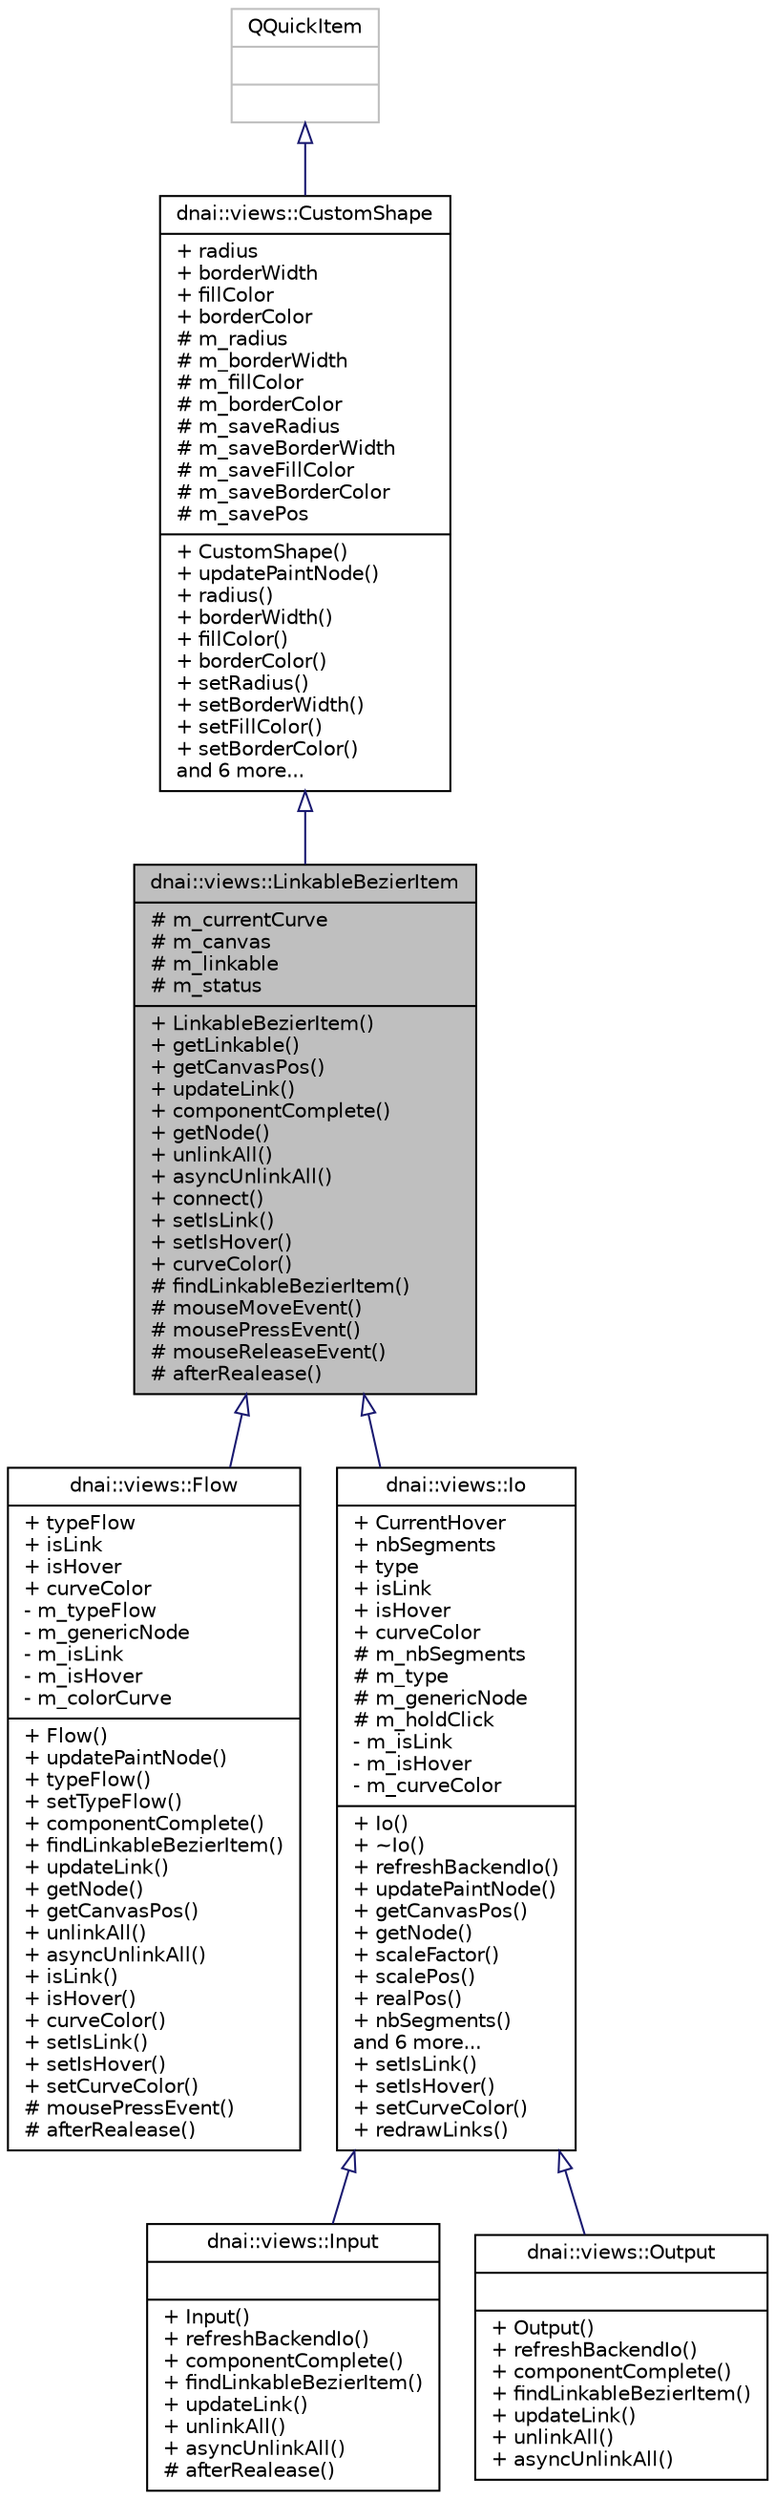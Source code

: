 digraph "dnai::views::LinkableBezierItem"
{
  edge [fontname="Helvetica",fontsize="10",labelfontname="Helvetica",labelfontsize="10"];
  node [fontname="Helvetica",fontsize="10",shape=record];
  Node1 [label="{dnai::views::LinkableBezierItem\n|# m_currentCurve\l# m_canvas\l# m_linkable\l# m_status\l|+ LinkableBezierItem()\l+ getLinkable()\l+ getCanvasPos()\l+ updateLink()\l+ componentComplete()\l+ getNode()\l+ unlinkAll()\l+ asyncUnlinkAll()\l+ connect()\l+ setIsLink()\l+ setIsHover()\l+ curveColor()\l# findLinkableBezierItem()\l# mouseMoveEvent()\l# mousePressEvent()\l# mouseReleaseEvent()\l# afterRealease()\l}",height=0.2,width=0.4,color="black", fillcolor="grey75", style="filled", fontcolor="black"];
  Node2 -> Node1 [dir="back",color="midnightblue",fontsize="10",style="solid",arrowtail="onormal",fontname="Helvetica"];
  Node2 [label="{dnai::views::CustomShape\n|+ radius\l+ borderWidth\l+ fillColor\l+ borderColor\l# m_radius\l# m_borderWidth\l# m_fillColor\l# m_borderColor\l# m_saveRadius\l# m_saveBorderWidth\l# m_saveFillColor\l# m_saveBorderColor\l# m_savePos\l|+ CustomShape()\l+ updatePaintNode()\l+ radius()\l+ borderWidth()\l+ fillColor()\l+ borderColor()\l+ setRadius()\l+ setBorderWidth()\l+ setFillColor()\l+ setBorderColor()\land 6 more...\l}",height=0.2,width=0.4,color="black", fillcolor="white", style="filled",URL="$classdnai_1_1views_1_1_custom_shape.html"];
  Node3 -> Node2 [dir="back",color="midnightblue",fontsize="10",style="solid",arrowtail="onormal",fontname="Helvetica"];
  Node3 [label="{QQuickItem\n||}",height=0.2,width=0.4,color="grey75", fillcolor="white", style="filled"];
  Node1 -> Node4 [dir="back",color="midnightblue",fontsize="10",style="solid",arrowtail="onormal",fontname="Helvetica"];
  Node4 [label="{dnai::views::Flow\n|+ typeFlow\l+ isLink\l+ isHover\l+ curveColor\l- m_typeFlow\l- m_genericNode\l- m_isLink\l- m_isHover\l- m_colorCurve\l|+ Flow()\l+ updatePaintNode()\l+ typeFlow()\l+ setTypeFlow()\l+ componentComplete()\l+ findLinkableBezierItem()\l+ updateLink()\l+ getNode()\l+ getCanvasPos()\l+ unlinkAll()\l+ asyncUnlinkAll()\l+ isLink()\l+ isHover()\l+ curveColor()\l+ setIsLink()\l+ setIsHover()\l+ setCurveColor()\l# mousePressEvent()\l# afterRealease()\l}",height=0.2,width=0.4,color="black", fillcolor="white", style="filled",URL="$classdnai_1_1views_1_1_flow.html"];
  Node1 -> Node5 [dir="back",color="midnightblue",fontsize="10",style="solid",arrowtail="onormal",fontname="Helvetica"];
  Node5 [label="{dnai::views::Io\n|+ CurrentHover\l+ nbSegments\l+ type\l+ isLink\l+ isHover\l+ curveColor\l# m_nbSegments\l# m_type\l# m_genericNode\l# m_holdClick\l- m_isLink\l- m_isHover\l- m_curveColor\l|+ Io()\l+ ~Io()\l+ refreshBackendIo()\l+ updatePaintNode()\l+ getCanvasPos()\l+ getNode()\l+ scaleFactor()\l+ scalePos()\l+ realPos()\l+ nbSegments()\land 6 more...\l+ setIsLink()\l+ setIsHover()\l+ setCurveColor()\l+ redrawLinks()\l}",height=0.2,width=0.4,color="black", fillcolor="white", style="filled",URL="$classdnai_1_1views_1_1_io.html"];
  Node5 -> Node6 [dir="back",color="midnightblue",fontsize="10",style="solid",arrowtail="onormal",fontname="Helvetica"];
  Node6 [label="{dnai::views::Input\n||+ Input()\l+ refreshBackendIo()\l+ componentComplete()\l+ findLinkableBezierItem()\l+ updateLink()\l+ unlinkAll()\l+ asyncUnlinkAll()\l# afterRealease()\l}",height=0.2,width=0.4,color="black", fillcolor="white", style="filled",URL="$classdnai_1_1views_1_1_input.html"];
  Node5 -> Node7 [dir="back",color="midnightblue",fontsize="10",style="solid",arrowtail="onormal",fontname="Helvetica"];
  Node7 [label="{dnai::views::Output\n||+ Output()\l+ refreshBackendIo()\l+ componentComplete()\l+ findLinkableBezierItem()\l+ updateLink()\l+ unlinkAll()\l+ asyncUnlinkAll()\l}",height=0.2,width=0.4,color="black", fillcolor="white", style="filled",URL="$classdnai_1_1views_1_1_output.html"];
}
